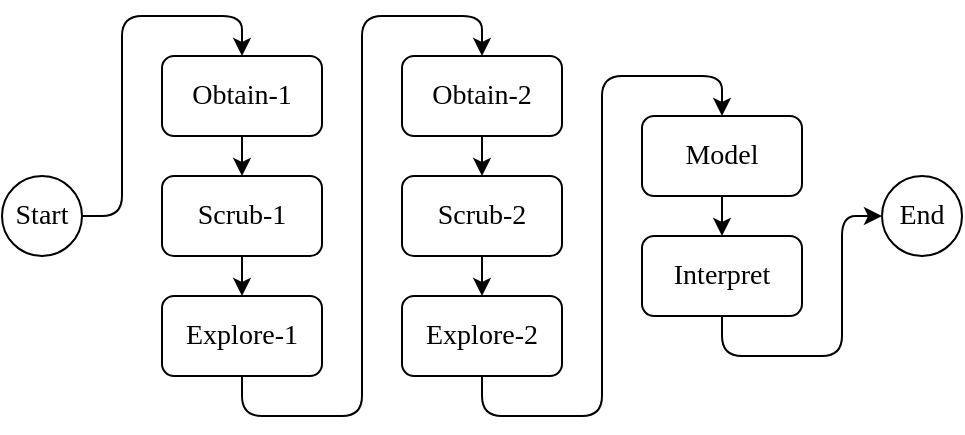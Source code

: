 <mxfile version="17.0.0" type="device"><diagram id="OHWGi3iVuUJJ2XlbHidc" name="Page-1"><mxGraphModel dx="413" dy="230" grid="1" gridSize="10" guides="1" tooltips="1" connect="1" arrows="1" fold="1" page="1" pageScale="1" pageWidth="1169" pageHeight="827" math="0" shadow="0"><root><mxCell id="0"/><mxCell id="1" parent="0"/><mxCell id="jnQ_P5cncXxrrebN3pmA-1" value="Obtain-1" style="rounded=1;whiteSpace=wrap;html=1;fontFamily=Times New Roman;fontSize=14;" parent="1" vertex="1"><mxGeometry x="280" y="280" width="80" height="40" as="geometry"/></mxCell><mxCell id="jnQ_P5cncXxrrebN3pmA-2" value="Scrub-1" style="rounded=1;whiteSpace=wrap;html=1;fontFamily=Times New Roman;fontSize=14;" parent="1" vertex="1"><mxGeometry x="280" y="340" width="80" height="40" as="geometry"/></mxCell><mxCell id="jnQ_P5cncXxrrebN3pmA-3" value="Explore-1" style="rounded=1;whiteSpace=wrap;html=1;fontFamily=Times New Roman;fontSize=14;" parent="1" vertex="1"><mxGeometry x="280" y="400" width="80" height="40" as="geometry"/></mxCell><mxCell id="jnQ_P5cncXxrrebN3pmA-4" value="Obtain-2" style="rounded=1;whiteSpace=wrap;html=1;fontFamily=Times New Roman;fontSize=14;" parent="1" vertex="1"><mxGeometry x="400" y="280" width="80" height="40" as="geometry"/></mxCell><mxCell id="jnQ_P5cncXxrrebN3pmA-5" value="Scrub-2" style="rounded=1;whiteSpace=wrap;html=1;fontFamily=Times New Roman;fontSize=14;" parent="1" vertex="1"><mxGeometry x="400" y="340" width="80" height="40" as="geometry"/></mxCell><mxCell id="jnQ_P5cncXxrrebN3pmA-6" value="Explore-2" style="rounded=1;whiteSpace=wrap;html=1;fontFamily=Times New Roman;fontSize=14;" parent="1" vertex="1"><mxGeometry x="400" y="400" width="80" height="40" as="geometry"/></mxCell><mxCell id="jnQ_P5cncXxrrebN3pmA-7" value="Model" style="rounded=1;whiteSpace=wrap;html=1;fontFamily=Times New Roman;fontSize=14;" parent="1" vertex="1"><mxGeometry x="520" y="310" width="80" height="40" as="geometry"/></mxCell><mxCell id="jnQ_P5cncXxrrebN3pmA-8" value="Interpret" style="rounded=1;whiteSpace=wrap;html=1;fontFamily=Times New Roman;fontSize=14;" parent="1" vertex="1"><mxGeometry x="520" y="370" width="80" height="40" as="geometry"/></mxCell><mxCell id="jnQ_P5cncXxrrebN3pmA-9" value="" style="endArrow=classic;html=1;rounded=0;exitX=0.5;exitY=1;exitDx=0;exitDy=0;entryX=0.5;entryY=0;entryDx=0;entryDy=0;fontFamily=Times New Roman;fontSize=14;" parent="1" source="jnQ_P5cncXxrrebN3pmA-1" target="jnQ_P5cncXxrrebN3pmA-2" edge="1"><mxGeometry width="50" height="50" relative="1" as="geometry"><mxPoint x="480" y="400" as="sourcePoint"/><mxPoint x="530" y="350" as="targetPoint"/></mxGeometry></mxCell><mxCell id="jnQ_P5cncXxrrebN3pmA-10" value="" style="endArrow=classic;html=1;rounded=0;exitX=0.5;exitY=1;exitDx=0;exitDy=0;entryX=0.5;entryY=0;entryDx=0;entryDy=0;fontFamily=Times New Roman;fontSize=14;" parent="1" source="jnQ_P5cncXxrrebN3pmA-2" target="jnQ_P5cncXxrrebN3pmA-3" edge="1"><mxGeometry width="50" height="50" relative="1" as="geometry"><mxPoint x="480" y="400" as="sourcePoint"/><mxPoint x="530" y="350" as="targetPoint"/></mxGeometry></mxCell><mxCell id="jnQ_P5cncXxrrebN3pmA-11" value="" style="endArrow=classic;html=1;rounded=1;exitX=0.5;exitY=1;exitDx=0;exitDy=0;entryX=0.5;entryY=0;entryDx=0;entryDy=0;fontFamily=Times New Roman;fontSize=14;" parent="1" source="jnQ_P5cncXxrrebN3pmA-3" target="jnQ_P5cncXxrrebN3pmA-4" edge="1"><mxGeometry width="50" height="50" relative="1" as="geometry"><mxPoint x="480" y="400" as="sourcePoint"/><mxPoint x="530" y="350" as="targetPoint"/><Array as="points"><mxPoint x="320" y="460"/><mxPoint x="380" y="460"/><mxPoint x="380" y="260"/><mxPoint x="440" y="260"/></Array></mxGeometry></mxCell><mxCell id="jnQ_P5cncXxrrebN3pmA-12" value="" style="endArrow=classic;html=1;rounded=0;exitX=0.5;exitY=1;exitDx=0;exitDy=0;fontFamily=Times New Roman;fontSize=14;" parent="1" source="jnQ_P5cncXxrrebN3pmA-4" target="jnQ_P5cncXxrrebN3pmA-5" edge="1"><mxGeometry width="50" height="50" relative="1" as="geometry"><mxPoint x="440" y="400" as="sourcePoint"/><mxPoint x="490" y="350" as="targetPoint"/></mxGeometry></mxCell><mxCell id="jnQ_P5cncXxrrebN3pmA-13" value="" style="endArrow=classic;html=1;rounded=0;exitX=0.5;exitY=1;exitDx=0;exitDy=0;entryX=0.5;entryY=0;entryDx=0;entryDy=0;fontFamily=Times New Roman;fontSize=14;" parent="1" source="jnQ_P5cncXxrrebN3pmA-5" target="jnQ_P5cncXxrrebN3pmA-6" edge="1"><mxGeometry width="50" height="50" relative="1" as="geometry"><mxPoint x="450" y="410" as="sourcePoint"/><mxPoint x="490" y="350" as="targetPoint"/></mxGeometry></mxCell><mxCell id="jnQ_P5cncXxrrebN3pmA-14" value="" style="endArrow=classic;html=1;rounded=1;exitX=0.5;exitY=1;exitDx=0;exitDy=0;entryX=0.5;entryY=0;entryDx=0;entryDy=0;fontFamily=Times New Roman;fontSize=14;" parent="1" source="jnQ_P5cncXxrrebN3pmA-6" target="jnQ_P5cncXxrrebN3pmA-7" edge="1"><mxGeometry width="50" height="50" relative="1" as="geometry"><mxPoint x="440" y="400" as="sourcePoint"/><mxPoint x="490" y="350" as="targetPoint"/><Array as="points"><mxPoint x="440" y="460"/><mxPoint x="500" y="460"/><mxPoint x="500" y="290"/><mxPoint x="560" y="290"/></Array></mxGeometry></mxCell><mxCell id="jnQ_P5cncXxrrebN3pmA-15" value="" style="endArrow=classic;html=1;rounded=0;exitX=0.5;exitY=1;exitDx=0;exitDy=0;fontFamily=Times New Roman;fontSize=14;" parent="1" source="jnQ_P5cncXxrrebN3pmA-7" target="jnQ_P5cncXxrrebN3pmA-8" edge="1"><mxGeometry width="50" height="50" relative="1" as="geometry"><mxPoint x="400" y="400" as="sourcePoint"/><mxPoint x="450" y="350" as="targetPoint"/></mxGeometry></mxCell><mxCell id="jnQ_P5cncXxrrebN3pmA-18" value="Start" style="ellipse;whiteSpace=wrap;html=1;fontFamily=Times New Roman;fontSize=14;" parent="1" vertex="1"><mxGeometry x="200" y="340" width="40" height="40" as="geometry"/></mxCell><mxCell id="jnQ_P5cncXxrrebN3pmA-19" value="End" style="ellipse;whiteSpace=wrap;html=1;fontFamily=Times New Roman;fontSize=14;" parent="1" vertex="1"><mxGeometry x="640" y="340" width="40" height="40" as="geometry"/></mxCell><mxCell id="jnQ_P5cncXxrrebN3pmA-20" value="" style="endArrow=classic;html=1;rounded=1;exitX=1;exitY=0.5;exitDx=0;exitDy=0;entryX=0.5;entryY=0;entryDx=0;entryDy=0;fontFamily=Times New Roman;fontSize=14;" parent="1" source="jnQ_P5cncXxrrebN3pmA-18" target="jnQ_P5cncXxrrebN3pmA-1" edge="1"><mxGeometry width="50" height="50" relative="1" as="geometry"><mxPoint x="400" y="330" as="sourcePoint"/><mxPoint x="450" y="280" as="targetPoint"/><Array as="points"><mxPoint x="260" y="360"/><mxPoint x="260" y="260"/><mxPoint x="320" y="260"/></Array></mxGeometry></mxCell><mxCell id="jnQ_P5cncXxrrebN3pmA-21" value="" style="endArrow=classic;html=1;rounded=1;exitX=0.5;exitY=1;exitDx=0;exitDy=0;entryX=0;entryY=0.5;entryDx=0;entryDy=0;fontFamily=Times New Roman;fontSize=14;" parent="1" source="jnQ_P5cncXxrrebN3pmA-8" target="jnQ_P5cncXxrrebN3pmA-19" edge="1"><mxGeometry width="50" height="50" relative="1" as="geometry"><mxPoint x="400" y="330" as="sourcePoint"/><mxPoint x="450" y="280" as="targetPoint"/><Array as="points"><mxPoint x="560" y="430"/><mxPoint x="620" y="430"/><mxPoint x="620" y="360"/></Array></mxGeometry></mxCell></root></mxGraphModel></diagram></mxfile>